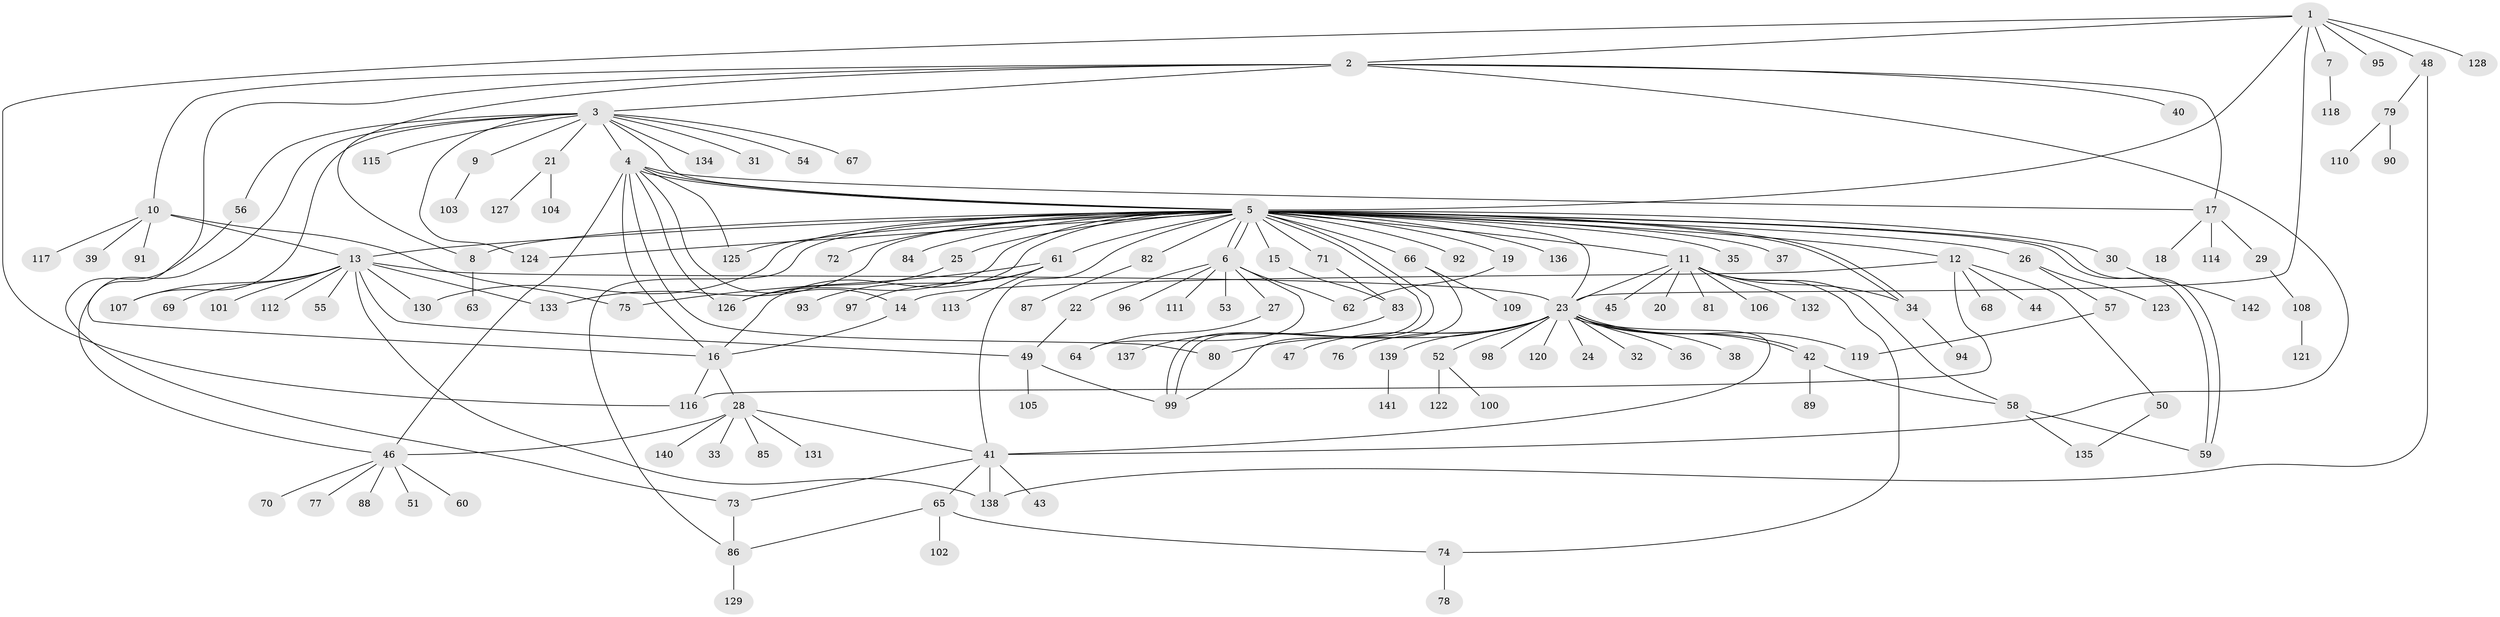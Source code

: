 // Generated by graph-tools (version 1.1) at 2025/11/02/27/25 16:11:09]
// undirected, 142 vertices, 192 edges
graph export_dot {
graph [start="1"]
  node [color=gray90,style=filled];
  1;
  2;
  3;
  4;
  5;
  6;
  7;
  8;
  9;
  10;
  11;
  12;
  13;
  14;
  15;
  16;
  17;
  18;
  19;
  20;
  21;
  22;
  23;
  24;
  25;
  26;
  27;
  28;
  29;
  30;
  31;
  32;
  33;
  34;
  35;
  36;
  37;
  38;
  39;
  40;
  41;
  42;
  43;
  44;
  45;
  46;
  47;
  48;
  49;
  50;
  51;
  52;
  53;
  54;
  55;
  56;
  57;
  58;
  59;
  60;
  61;
  62;
  63;
  64;
  65;
  66;
  67;
  68;
  69;
  70;
  71;
  72;
  73;
  74;
  75;
  76;
  77;
  78;
  79;
  80;
  81;
  82;
  83;
  84;
  85;
  86;
  87;
  88;
  89;
  90;
  91;
  92;
  93;
  94;
  95;
  96;
  97;
  98;
  99;
  100;
  101;
  102;
  103;
  104;
  105;
  106;
  107;
  108;
  109;
  110;
  111;
  112;
  113;
  114;
  115;
  116;
  117;
  118;
  119;
  120;
  121;
  122;
  123;
  124;
  125;
  126;
  127;
  128;
  129;
  130;
  131;
  132;
  133;
  134;
  135;
  136;
  137;
  138;
  139;
  140;
  141;
  142;
  1 -- 2;
  1 -- 5;
  1 -- 7;
  1 -- 23;
  1 -- 48;
  1 -- 95;
  1 -- 116;
  1 -- 128;
  2 -- 3;
  2 -- 8;
  2 -- 10;
  2 -- 16;
  2 -- 17;
  2 -- 40;
  2 -- 41;
  3 -- 4;
  3 -- 5;
  3 -- 9;
  3 -- 21;
  3 -- 31;
  3 -- 46;
  3 -- 54;
  3 -- 56;
  3 -- 67;
  3 -- 107;
  3 -- 115;
  3 -- 124;
  3 -- 134;
  4 -- 5;
  4 -- 5;
  4 -- 14;
  4 -- 16;
  4 -- 17;
  4 -- 46;
  4 -- 80;
  4 -- 125;
  4 -- 126;
  5 -- 6;
  5 -- 6;
  5 -- 8;
  5 -- 11;
  5 -- 12;
  5 -- 13;
  5 -- 15;
  5 -- 16;
  5 -- 19;
  5 -- 23;
  5 -- 25;
  5 -- 26;
  5 -- 30;
  5 -- 34;
  5 -- 34;
  5 -- 35;
  5 -- 37;
  5 -- 41;
  5 -- 59;
  5 -- 59;
  5 -- 61;
  5 -- 66;
  5 -- 71;
  5 -- 72;
  5 -- 82;
  5 -- 84;
  5 -- 86;
  5 -- 92;
  5 -- 99;
  5 -- 99;
  5 -- 124;
  5 -- 125;
  5 -- 126;
  5 -- 130;
  5 -- 133;
  5 -- 136;
  6 -- 22;
  6 -- 27;
  6 -- 53;
  6 -- 62;
  6 -- 64;
  6 -- 96;
  6 -- 111;
  7 -- 118;
  8 -- 63;
  9 -- 103;
  10 -- 13;
  10 -- 39;
  10 -- 75;
  10 -- 91;
  10 -- 117;
  11 -- 20;
  11 -- 23;
  11 -- 34;
  11 -- 45;
  11 -- 58;
  11 -- 74;
  11 -- 81;
  11 -- 106;
  11 -- 132;
  12 -- 14;
  12 -- 44;
  12 -- 50;
  12 -- 68;
  12 -- 116;
  13 -- 23;
  13 -- 49;
  13 -- 55;
  13 -- 69;
  13 -- 101;
  13 -- 107;
  13 -- 112;
  13 -- 130;
  13 -- 133;
  13 -- 138;
  14 -- 16;
  15 -- 83;
  16 -- 28;
  16 -- 116;
  17 -- 18;
  17 -- 29;
  17 -- 114;
  19 -- 62;
  21 -- 104;
  21 -- 127;
  22 -- 49;
  23 -- 24;
  23 -- 32;
  23 -- 36;
  23 -- 38;
  23 -- 41;
  23 -- 42;
  23 -- 42;
  23 -- 47;
  23 -- 52;
  23 -- 76;
  23 -- 80;
  23 -- 98;
  23 -- 119;
  23 -- 120;
  23 -- 139;
  25 -- 126;
  26 -- 57;
  26 -- 123;
  27 -- 64;
  28 -- 33;
  28 -- 41;
  28 -- 46;
  28 -- 85;
  28 -- 131;
  28 -- 140;
  29 -- 108;
  30 -- 142;
  34 -- 94;
  41 -- 43;
  41 -- 65;
  41 -- 73;
  41 -- 138;
  42 -- 58;
  42 -- 89;
  46 -- 51;
  46 -- 60;
  46 -- 70;
  46 -- 77;
  46 -- 88;
  48 -- 79;
  48 -- 138;
  49 -- 99;
  49 -- 105;
  50 -- 135;
  52 -- 100;
  52 -- 122;
  56 -- 73;
  57 -- 119;
  58 -- 59;
  58 -- 135;
  61 -- 75;
  61 -- 93;
  61 -- 97;
  61 -- 113;
  65 -- 74;
  65 -- 86;
  65 -- 102;
  66 -- 99;
  66 -- 109;
  71 -- 83;
  73 -- 86;
  74 -- 78;
  79 -- 90;
  79 -- 110;
  82 -- 87;
  83 -- 137;
  86 -- 129;
  108 -- 121;
  139 -- 141;
}
